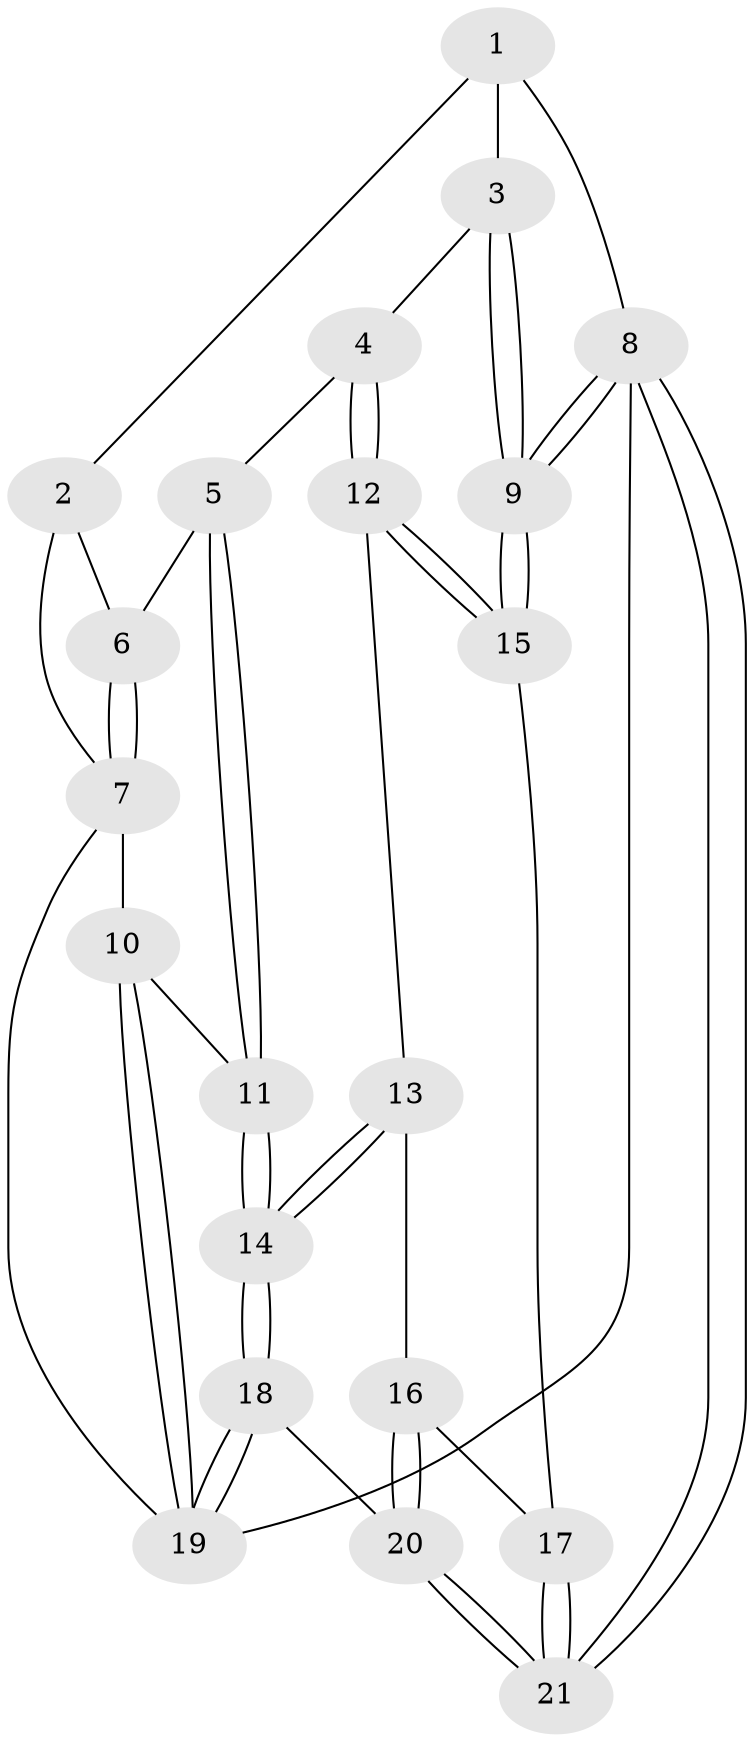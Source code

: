 // Generated by graph-tools (version 1.1) at 2025/46/02/15/25 05:46:28]
// undirected, 21 vertices, 49 edges
graph export_dot {
graph [start="1"]
  node [color=gray90,style=filled];
  1 [pos="+1+0"];
  2 [pos="+0.496144721565605+0.07321941042283857"];
  3 [pos="+1+0.11043631153483754"];
  4 [pos="+0.6577658145842505+0.4652479300138936"];
  5 [pos="+0.42043198168458523+0.34957765647342387"];
  6 [pos="+0.4300973030665032+0.2726845069573362"];
  7 [pos="+0+0"];
  8 [pos="+1+1"];
  9 [pos="+1+0.5975012532696609"];
  10 [pos="+0.1616854982166235+0.4770566900378327"];
  11 [pos="+0.29271802118044493+0.4424312323103545"];
  12 [pos="+0.6690983921920324+0.4906229618343322"];
  13 [pos="+0.681726706009685+0.5964241699833697"];
  14 [pos="+0.4861207364043935+0.8564156684499074"];
  15 [pos="+1+0.6029781430294118"];
  16 [pos="+0.749872503425132+0.6764173192819334"];
  17 [pos="+0.8781124900455728+0.6845912231142607"];
  18 [pos="+0.4781437327148344+0.978523572161997"];
  19 [pos="+0+1"];
  20 [pos="+0.7908770631450952+1"];
  21 [pos="+0.9067464690773891+1"];
  1 -- 2;
  1 -- 3;
  1 -- 8;
  2 -- 6;
  2 -- 7;
  3 -- 4;
  3 -- 9;
  3 -- 9;
  4 -- 5;
  4 -- 12;
  4 -- 12;
  5 -- 6;
  5 -- 11;
  5 -- 11;
  6 -- 7;
  6 -- 7;
  7 -- 10;
  7 -- 19;
  8 -- 9;
  8 -- 9;
  8 -- 21;
  8 -- 21;
  8 -- 19;
  9 -- 15;
  9 -- 15;
  10 -- 11;
  10 -- 19;
  10 -- 19;
  11 -- 14;
  11 -- 14;
  12 -- 13;
  12 -- 15;
  12 -- 15;
  13 -- 14;
  13 -- 14;
  13 -- 16;
  14 -- 18;
  14 -- 18;
  15 -- 17;
  16 -- 17;
  16 -- 20;
  16 -- 20;
  17 -- 21;
  17 -- 21;
  18 -- 19;
  18 -- 19;
  18 -- 20;
  20 -- 21;
  20 -- 21;
}
